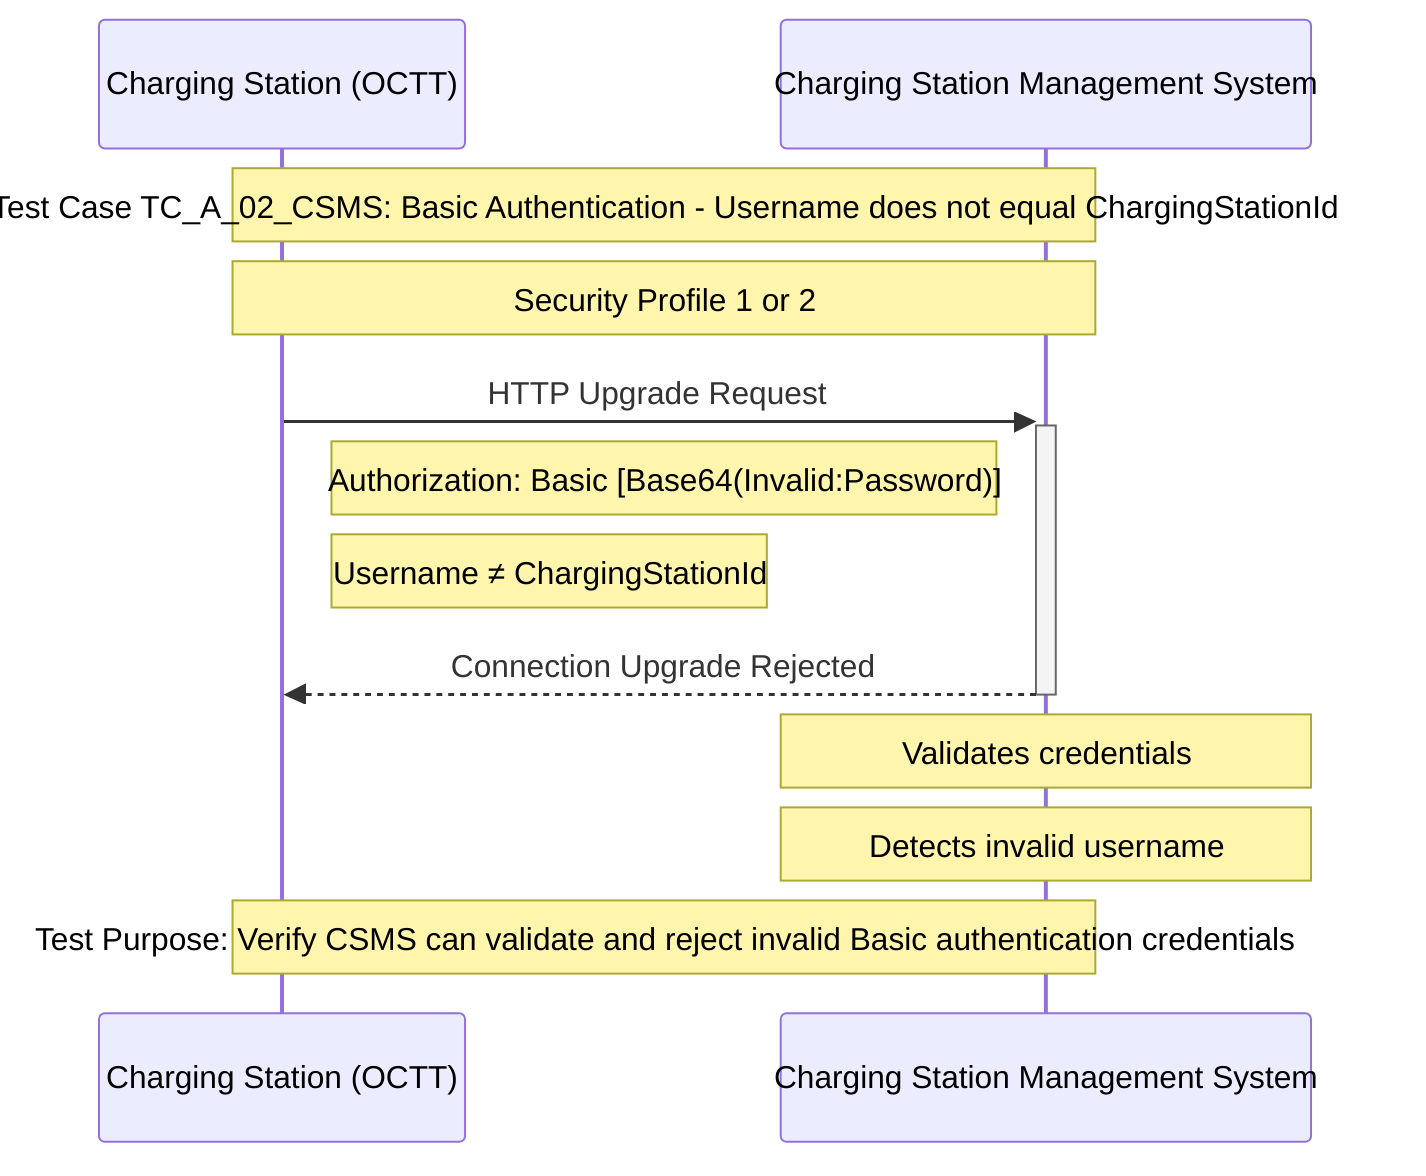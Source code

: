 sequenceDiagram
    participant CS as Charging Station (OCTT)
    participant CSMS as Charging Station Management System
    
    Note over CS, CSMS: Test Case TC_A_02_CSMS: Basic Authentication - Username does not equal ChargingStationId
    Note over CS, CSMS: Security Profile 1 or 2
    
    CS->>+CSMS: HTTP Upgrade Request
    Note right of CS: Authorization: Basic [Base64(Invalid:Password)]
    Note right of CS: Username ≠ ChargingStationId
    
    CSMS-->>-CS: Connection Upgrade Rejected
    Note over CSMS: Validates credentials
    Note over CSMS: Detects invalid username
    
    Note over CS, CSMS: Test Purpose: Verify CSMS can validate and reject invalid Basic authentication credentials